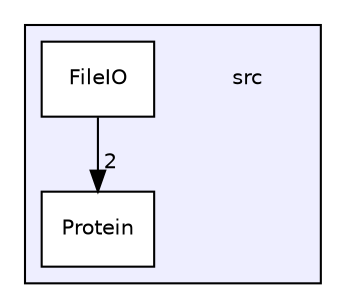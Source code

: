 digraph "/home/runner/work/ffp/ffp/src" {
  compound=true
  node [ fontsize="10", fontname="Helvetica"];
  edge [ labelfontsize="10", labelfontname="Helvetica"];
  subgraph clusterdir_68267d1309a1af8e8297ef4c3efbcdba {
    graph [ bgcolor="#eeeeff", pencolor="black", label="" URL="dir_68267d1309a1af8e8297ef4c3efbcdba.html"];
    dir_68267d1309a1af8e8297ef4c3efbcdba [shape=plaintext label="src"];
    dir_c0a4e14084e9f7c16bbb9096e2bb1bfb [shape=box label="FileIO" color="black" fillcolor="white" style="filled" URL="dir_c0a4e14084e9f7c16bbb9096e2bb1bfb.html"];
    dir_32797135fe23c5eec817d4836231640f [shape=box label="Protein" color="black" fillcolor="white" style="filled" URL="dir_32797135fe23c5eec817d4836231640f.html"];
  }
  dir_c0a4e14084e9f7c16bbb9096e2bb1bfb->dir_32797135fe23c5eec817d4836231640f [headlabel="2", labeldistance=1.5 headhref="dir_000001_000002.html"];
}
